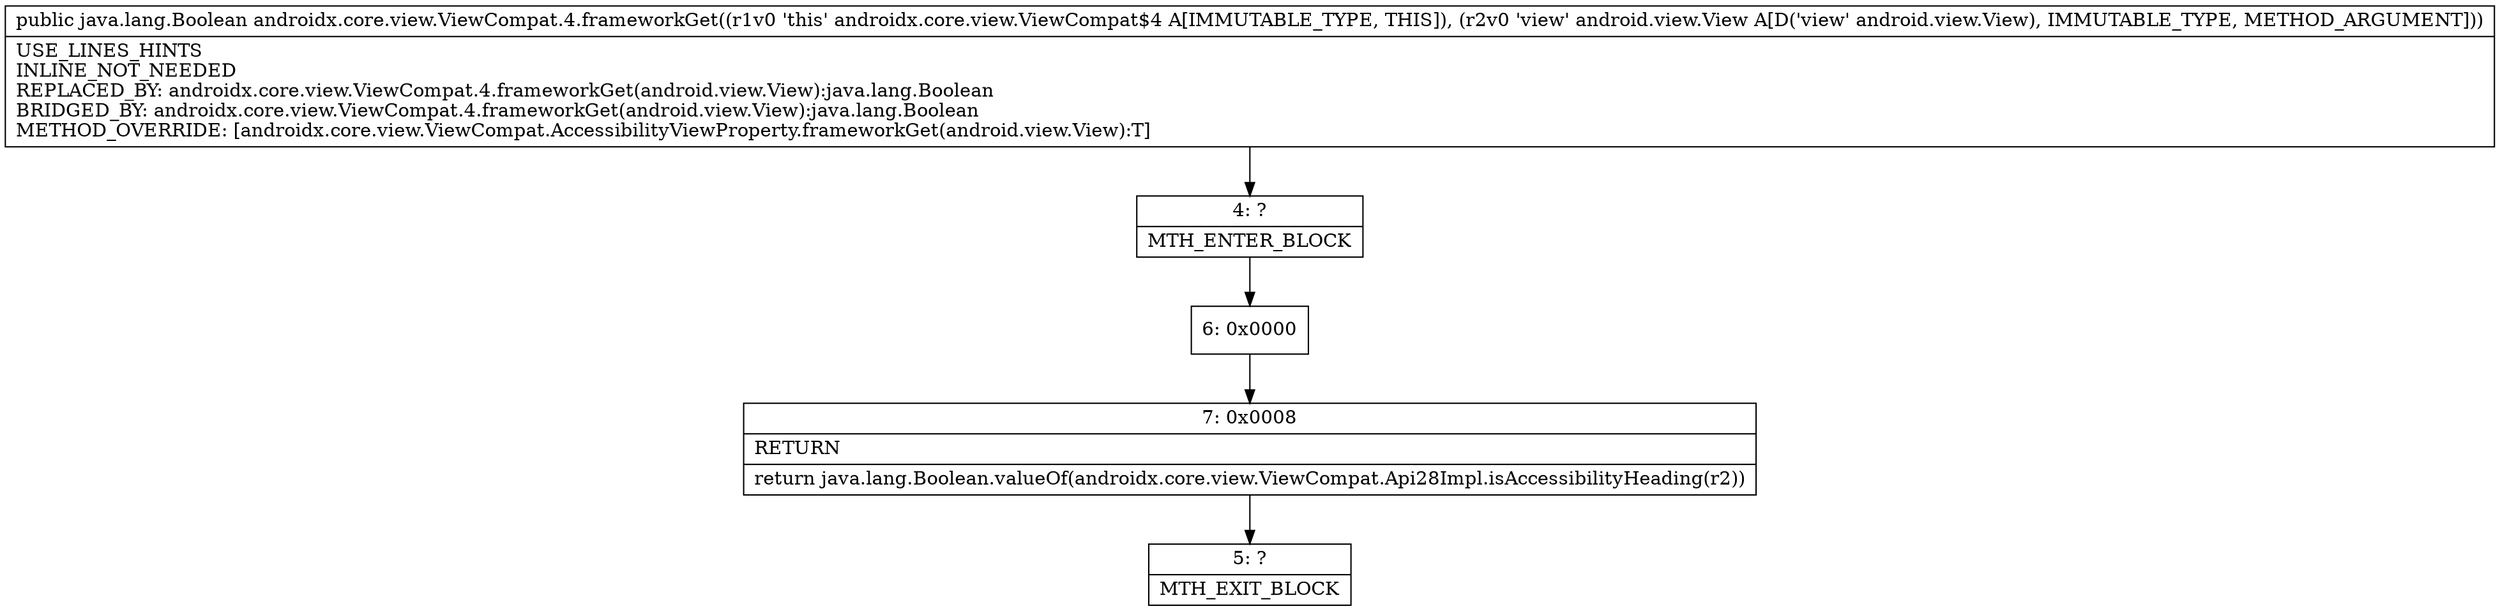digraph "CFG forandroidx.core.view.ViewCompat.4.frameworkGet(Landroid\/view\/View;)Ljava\/lang\/Boolean;" {
Node_4 [shape=record,label="{4\:\ ?|MTH_ENTER_BLOCK\l}"];
Node_6 [shape=record,label="{6\:\ 0x0000}"];
Node_7 [shape=record,label="{7\:\ 0x0008|RETURN\l|return java.lang.Boolean.valueOf(androidx.core.view.ViewCompat.Api28Impl.isAccessibilityHeading(r2))\l}"];
Node_5 [shape=record,label="{5\:\ ?|MTH_EXIT_BLOCK\l}"];
MethodNode[shape=record,label="{public java.lang.Boolean androidx.core.view.ViewCompat.4.frameworkGet((r1v0 'this' androidx.core.view.ViewCompat$4 A[IMMUTABLE_TYPE, THIS]), (r2v0 'view' android.view.View A[D('view' android.view.View), IMMUTABLE_TYPE, METHOD_ARGUMENT]))  | USE_LINES_HINTS\lINLINE_NOT_NEEDED\lREPLACED_BY: androidx.core.view.ViewCompat.4.frameworkGet(android.view.View):java.lang.Boolean\lBRIDGED_BY: androidx.core.view.ViewCompat.4.frameworkGet(android.view.View):java.lang.Boolean\lMETHOD_OVERRIDE: [androidx.core.view.ViewCompat.AccessibilityViewProperty.frameworkGet(android.view.View):T]\l}"];
MethodNode -> Node_4;Node_4 -> Node_6;
Node_6 -> Node_7;
Node_7 -> Node_5;
}


